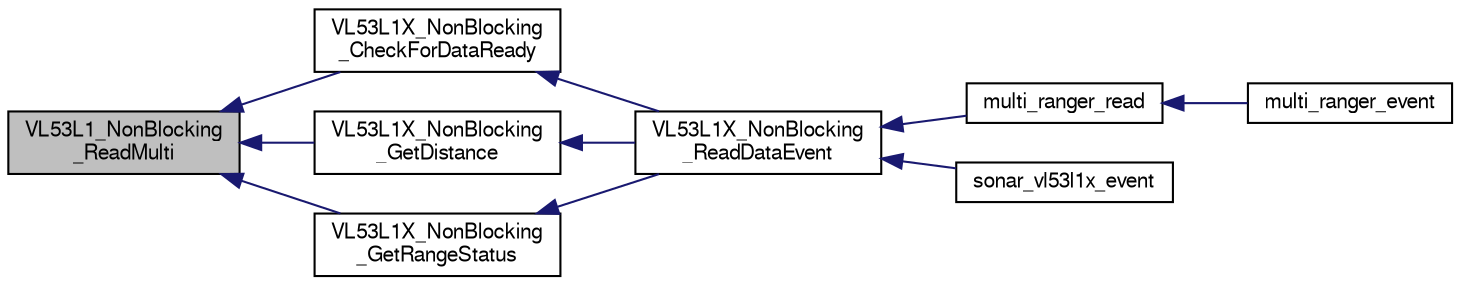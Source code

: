 digraph "VL53L1_NonBlocking_ReadMulti"
{
  edge [fontname="FreeSans",fontsize="10",labelfontname="FreeSans",labelfontsize="10"];
  node [fontname="FreeSans",fontsize="10",shape=record];
  rankdir="LR";
  Node1 [label="VL53L1_NonBlocking\l_ReadMulti",height=0.2,width=0.4,color="black", fillcolor="grey75", style="filled", fontcolor="black"];
  Node1 -> Node2 [dir="back",color="midnightblue",fontsize="10",style="solid",fontname="FreeSans"];
  Node2 [label="VL53L1X_NonBlocking\l_CheckForDataReady",height=0.2,width=0.4,color="black", fillcolor="white", style="filled",URL="$vl53l1x__nonblocking_8h.html#a8e8516a4ceb5cc17f33c323bf5f839b7",tooltip="This function checks if the new ranging data is available by polling the dedicated register..."];
  Node2 -> Node3 [dir="back",color="midnightblue",fontsize="10",style="solid",fontname="FreeSans"];
  Node3 [label="VL53L1X_NonBlocking\l_ReadDataEvent",height=0.2,width=0.4,color="black", fillcolor="white", style="filled",URL="$vl53l1x__nonblocking_8h.html#ae15f0a1990480af4669e18523d1b16b0",tooltip="Implement non-blocking read sequence The data reading actually starts when the read_state is set to V..."];
  Node3 -> Node4 [dir="back",color="midnightblue",fontsize="10",style="solid",fontname="FreeSans"];
  Node4 [label="multi_ranger_read",height=0.2,width=0.4,color="black", fillcolor="white", style="filled",URL="$cf__deck__multi__ranger_8c.html#a87ee4d74c4c67ff0f9c4db1e93cbe373",tooltip="Read data from a device. "];
  Node4 -> Node5 [dir="back",color="midnightblue",fontsize="10",style="solid",fontname="FreeSans"];
  Node5 [label="multi_ranger_event",height=0.2,width=0.4,color="black", fillcolor="white", style="filled",URL="$cf__deck__multi__ranger_8h.html#a9e2d42d9e59cd4622247712fc2f259b7"];
  Node3 -> Node6 [dir="back",color="midnightblue",fontsize="10",style="solid",fontname="FreeSans"];
  Node6 [label="sonar_vl53l1x_event",height=0.2,width=0.4,color="black", fillcolor="white", style="filled",URL="$sonar__vl53l1x_8h.html#a9051b587a7753bf7e3043aa92b8b3436"];
  Node1 -> Node7 [dir="back",color="midnightblue",fontsize="10",style="solid",fontname="FreeSans"];
  Node7 [label="VL53L1X_NonBlocking\l_GetDistance",height=0.2,width=0.4,color="black", fillcolor="white", style="filled",URL="$vl53l1x__nonblocking_8h.html#a5a86352c48d28857538713dba0f210c5",tooltip="This function returns the distance measured by the sensor in mm. "];
  Node7 -> Node3 [dir="back",color="midnightblue",fontsize="10",style="solid",fontname="FreeSans"];
  Node1 -> Node8 [dir="back",color="midnightblue",fontsize="10",style="solid",fontname="FreeSans"];
  Node8 [label="VL53L1X_NonBlocking\l_GetRangeStatus",height=0.2,width=0.4,color="black", fillcolor="white", style="filled",URL="$vl53l1x__nonblocking_8h.html#a6cd73e6df6116cd6707a25177786f82a",tooltip="This function returns the range status to discard wrong measurments. "];
  Node8 -> Node3 [dir="back",color="midnightblue",fontsize="10",style="solid",fontname="FreeSans"];
}
